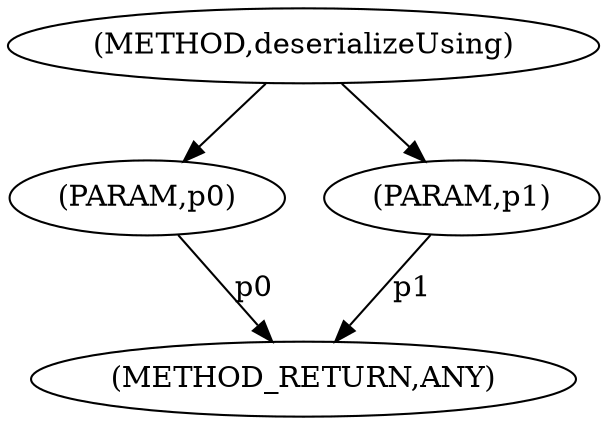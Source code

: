 digraph "deserializeUsing" {  
"5885" [label = <(METHOD,deserializeUsing)> ]
"5889" [label = <(METHOD_RETURN,ANY)> ]
"5886" [label = <(PARAM,p0)> ]
"5887" [label = <(PARAM,p1)> ]
  "5886" -> "5889"  [ label = "p0"] 
  "5887" -> "5889"  [ label = "p1"] 
  "5885" -> "5886" 
  "5885" -> "5887" 
}
